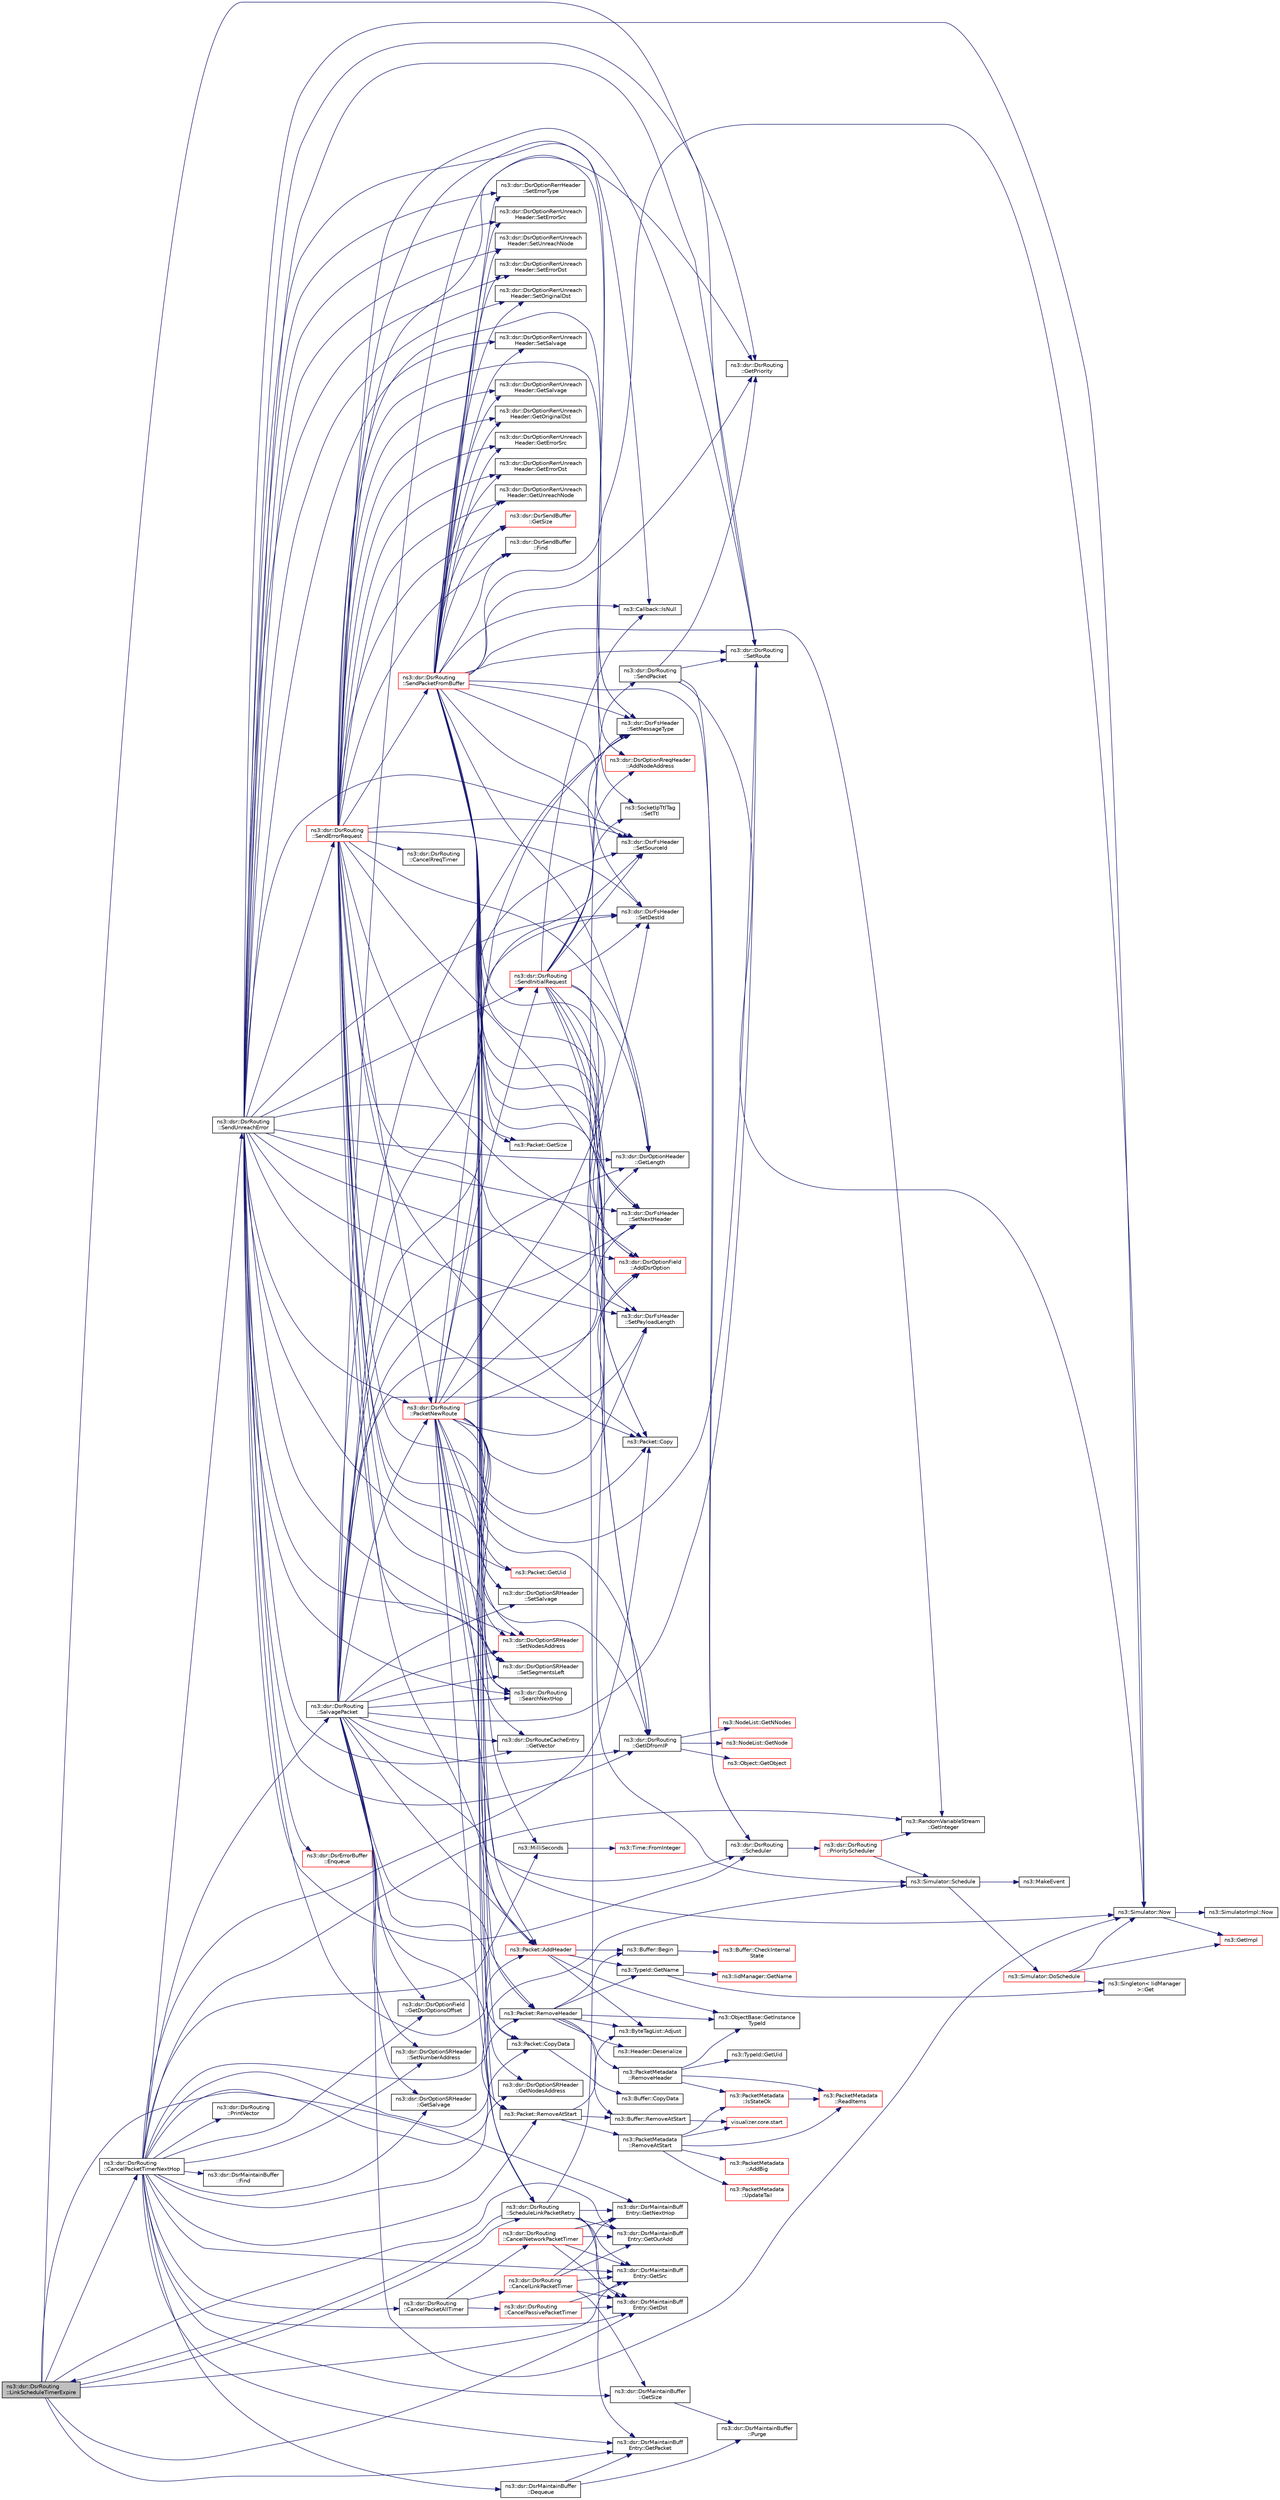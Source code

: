 digraph "ns3::dsr::DsrRouting::LinkScheduleTimerExpire"
{
  edge [fontname="Helvetica",fontsize="10",labelfontname="Helvetica",labelfontsize="10"];
  node [fontname="Helvetica",fontsize="10",shape=record];
  rankdir="LR";
  Node1 [label="ns3::dsr::DsrRouting\l::LinkScheduleTimerExpire",height=0.2,width=0.4,color="black", fillcolor="grey75", style="filled", fontcolor="black"];
  Node1 -> Node2 [color="midnightblue",fontsize="10",style="solid"];
  Node2 [label="ns3::dsr::DsrMaintainBuff\lEntry::GetNextHop",height=0.2,width=0.4,color="black", fillcolor="white", style="filled",URL="$dd/d10/classns3_1_1dsr_1_1DsrMaintainBuffEntry.html#a6a984d4169f808eb39c29468a03a7d62"];
  Node1 -> Node3 [color="midnightblue",fontsize="10",style="solid"];
  Node3 [label="ns3::dsr::DsrMaintainBuff\lEntry::GetPacket",height=0.2,width=0.4,color="black", fillcolor="white", style="filled",URL="$dd/d10/classns3_1_1dsr_1_1DsrMaintainBuffEntry.html#a3e47d107d9907f8bdf287c0d9915e3ba"];
  Node1 -> Node4 [color="midnightblue",fontsize="10",style="solid"];
  Node4 [label="ns3::dsr::DsrRouting\l::SetRoute",height=0.2,width=0.4,color="black", fillcolor="white", style="filled",URL="$df/d32/classns3_1_1dsr_1_1DsrRouting.html#a8a726fb52558a1a8172a5bd5b8cdb072",tooltip="Set the route to use for data packets, used by the option headers when sending data/control packets..."];
  Node1 -> Node5 [color="midnightblue",fontsize="10",style="solid"];
  Node5 [label="ns3::dsr::DsrMaintainBuff\lEntry::GetSrc",height=0.2,width=0.4,color="black", fillcolor="white", style="filled",URL="$dd/d10/classns3_1_1dsr_1_1DsrMaintainBuffEntry.html#a025b861fb199499a6f4dfe0b3197bb87"];
  Node1 -> Node6 [color="midnightblue",fontsize="10",style="solid"];
  Node6 [label="ns3::dsr::DsrMaintainBuff\lEntry::GetDst",height=0.2,width=0.4,color="black", fillcolor="white", style="filled",URL="$dd/d10/classns3_1_1dsr_1_1DsrMaintainBuffEntry.html#ad943ce9ebc5e0154242f81da6196d472"];
  Node1 -> Node7 [color="midnightblue",fontsize="10",style="solid"];
  Node7 [label="ns3::dsr::DsrMaintainBuff\lEntry::GetOurAdd",height=0.2,width=0.4,color="black", fillcolor="white", style="filled",URL="$dd/d10/classns3_1_1dsr_1_1DsrMaintainBuffEntry.html#ac5e99d05ac9b0881ef0470a995f18e8c"];
  Node1 -> Node8 [color="midnightblue",fontsize="10",style="solid"];
  Node8 [label="ns3::dsr::DsrRouting\l::ScheduleLinkPacketRetry",height=0.2,width=0.4,color="black", fillcolor="white", style="filled",URL="$df/d32/classns3_1_1dsr_1_1DsrRouting.html#a947d831bc0964240b1a41b3a09832eff",tooltip="Schedule the packet retransmission based on link-layer acknowledgment. "];
  Node8 -> Node3 [color="midnightblue",fontsize="10",style="solid"];
  Node8 -> Node5 [color="midnightblue",fontsize="10",style="solid"];
  Node8 -> Node2 [color="midnightblue",fontsize="10",style="solid"];
  Node8 -> Node9 [color="midnightblue",fontsize="10",style="solid"];
  Node9 [label="ns3::dsr::DsrRouting\l::SendPacket",height=0.2,width=0.4,color="black", fillcolor="white", style="filled",URL="$df/d32/classns3_1_1dsr_1_1DsrRouting.html#a84a2caf24a41eef8993b64cb22874f95",tooltip="This function is called by when really sending out the packet. "];
  Node9 -> Node4 [color="midnightblue",fontsize="10",style="solid"];
  Node9 -> Node10 [color="midnightblue",fontsize="10",style="solid"];
  Node10 [label="ns3::dsr::DsrRouting\l::GetPriority",height=0.2,width=0.4,color="black", fillcolor="white", style="filled",URL="$df/d32/classns3_1_1dsr_1_1DsrRouting.html#a67d111b0188b6e2210d1b4782820f8e3",tooltip="Set the priority of the packet in network queue. "];
  Node9 -> Node11 [color="midnightblue",fontsize="10",style="solid"];
  Node11 [label="ns3::Simulator::Now",height=0.2,width=0.4,color="black", fillcolor="white", style="filled",URL="$d7/deb/classns3_1_1Simulator.html#ac3178fa975b419f7875e7105be122800"];
  Node11 -> Node12 [color="midnightblue",fontsize="10",style="solid"];
  Node12 [label="ns3::GetImpl",height=0.2,width=0.4,color="red", fillcolor="white", style="filled",URL="$d4/d8b/group__simulator.html#ga42eb4eddad41528d4d99794a3dae3fd0",tooltip="Get the SimulatorImpl singleton. "];
  Node11 -> Node13 [color="midnightblue",fontsize="10",style="solid"];
  Node13 [label="ns3::SimulatorImpl::Now",height=0.2,width=0.4,color="black", fillcolor="white", style="filled",URL="$d2/d19/classns3_1_1SimulatorImpl.html#aa516c50060846adc6fd316e83ef0797c"];
  Node9 -> Node14 [color="midnightblue",fontsize="10",style="solid"];
  Node14 [label="ns3::dsr::DsrRouting\l::Scheduler",height=0.2,width=0.4,color="black", fillcolor="white", style="filled",URL="$df/d32/classns3_1_1dsr_1_1DsrRouting.html#aa518edb174bccce1062304404424c6e0",tooltip="This function is called to schedule sending packets from the network queue. "];
  Node14 -> Node15 [color="midnightblue",fontsize="10",style="solid"];
  Node15 [label="ns3::dsr::DsrRouting\l::PriorityScheduler",height=0.2,width=0.4,color="red", fillcolor="white", style="filled",URL="$df/d32/classns3_1_1dsr_1_1DsrRouting.html#aefc4dde8bd52b5b631a7ebf1d5924210",tooltip="This function is called to schedule sending packets from the network queue by priority. "];
  Node15 -> Node16 [color="midnightblue",fontsize="10",style="solid"];
  Node16 [label="ns3::Simulator::Schedule",height=0.2,width=0.4,color="black", fillcolor="white", style="filled",URL="$d7/deb/classns3_1_1Simulator.html#a671882c894a08af4a5e91181bf1eec13"];
  Node16 -> Node17 [color="midnightblue",fontsize="10",style="solid"];
  Node17 [label="ns3::Simulator::DoSchedule",height=0.2,width=0.4,color="red", fillcolor="white", style="filled",URL="$d7/deb/classns3_1_1Simulator.html#a47af23973938819bdc89cb2807e09ed5"];
  Node17 -> Node18 [color="midnightblue",fontsize="10",style="solid"];
  Node18 [label="ns3::Singleton\< IidManager\l \>::Get",height=0.2,width=0.4,color="black", fillcolor="white", style="filled",URL="$d8/d77/classns3_1_1Singleton.html#a80a2cd3c25a27ea72add7a9f7a141ffa"];
  Node17 -> Node11 [color="midnightblue",fontsize="10",style="solid"];
  Node17 -> Node12 [color="midnightblue",fontsize="10",style="solid"];
  Node16 -> Node19 [color="midnightblue",fontsize="10",style="solid"];
  Node19 [label="ns3::MakeEvent",height=0.2,width=0.4,color="black", fillcolor="white", style="filled",URL="$d0/dac/group__makeeventfnptr.html#ga289a28a2497c18a9bd299e5e2014094b"];
  Node15 -> Node20 [color="midnightblue",fontsize="10",style="solid"];
  Node20 [label="ns3::RandomVariableStream\l::GetInteger",height=0.2,width=0.4,color="black", fillcolor="white", style="filled",URL="$dc/daa/classns3_1_1RandomVariableStream.html#a66cd94e6305ce7f000f1a9ff0fcb9aef",tooltip="Get the next random value as an integer drawn from the distribution. "];
  Node8 -> Node6 [color="midnightblue",fontsize="10",style="solid"];
  Node8 -> Node7 [color="midnightblue",fontsize="10",style="solid"];
  Node8 -> Node1 [color="midnightblue",fontsize="10",style="solid"];
  Node1 -> Node21 [color="midnightblue",fontsize="10",style="solid"];
  Node21 [label="ns3::dsr::DsrRouting\l::CancelPacketTimerNextHop",height=0.2,width=0.4,color="black", fillcolor="white", style="filled",URL="$df/d32/classns3_1_1dsr_1_1DsrRouting.html#a215e6fcab10ee0d744a657f0af2695c6",tooltip="Cancel the packet retransmission timer for a all maintenance entries with nextHop address..."];
  Node21 -> Node22 [color="midnightblue",fontsize="10",style="solid"];
  Node22 [label="ns3::dsr::DsrMaintainBuffer\l::Dequeue",height=0.2,width=0.4,color="black", fillcolor="white", style="filled",URL="$d2/d89/classns3_1_1dsr_1_1DsrMaintainBuffer.html#a0539c5c6c2b05e10f52372f5fdb93c06",tooltip="Return first found (the earliest) entry for given destination. "];
  Node22 -> Node23 [color="midnightblue",fontsize="10",style="solid"];
  Node23 [label="ns3::dsr::DsrMaintainBuffer\l::Purge",height=0.2,width=0.4,color="black", fillcolor="white", style="filled",URL="$d2/d89/classns3_1_1dsr_1_1DsrMaintainBuffer.html#af12ee29b56abcaac29b60c0a544494b9",tooltip="Remove all expired entries. "];
  Node22 -> Node3 [color="midnightblue",fontsize="10",style="solid"];
  Node21 -> Node5 [color="midnightblue",fontsize="10",style="solid"];
  Node21 -> Node6 [color="midnightblue",fontsize="10",style="solid"];
  Node21 -> Node3 [color="midnightblue",fontsize="10",style="solid"];
  Node21 -> Node24 [color="midnightblue",fontsize="10",style="solid"];
  Node24 [label="ns3::Packet::Copy",height=0.2,width=0.4,color="black", fillcolor="white", style="filled",URL="$dd/d7a/classns3_1_1Packet.html#a5d5c70802a5f77fc5f0001e0cfc1898b",tooltip="performs a COW copy of the packet. "];
  Node21 -> Node25 [color="midnightblue",fontsize="10",style="solid"];
  Node25 [label="ns3::Packet::RemoveHeader",height=0.2,width=0.4,color="black", fillcolor="white", style="filled",URL="$dd/d7a/classns3_1_1Packet.html#a0961eccf975d75f902d40956c93ba63e",tooltip="Deserialize and remove the header from the internal buffer. "];
  Node25 -> Node26 [color="midnightblue",fontsize="10",style="solid"];
  Node26 [label="ns3::Header::Deserialize",height=0.2,width=0.4,color="black", fillcolor="white", style="filled",URL="$d6/dae/classns3_1_1Header.html#a78be9400bb66b2a8543606f395ef5396"];
  Node25 -> Node27 [color="midnightblue",fontsize="10",style="solid"];
  Node27 [label="ns3::Buffer::Begin",height=0.2,width=0.4,color="black", fillcolor="white", style="filled",URL="$da/d85/classns3_1_1Buffer.html#a893d4bf50df13e730b6cd0fda91b967f"];
  Node27 -> Node28 [color="midnightblue",fontsize="10",style="solid"];
  Node28 [label="ns3::Buffer::CheckInternal\lState",height=0.2,width=0.4,color="red", fillcolor="white", style="filled",URL="$da/d85/classns3_1_1Buffer.html#a6202ce7f1ecc1fc7a14cc13017375d14",tooltip="Checks the internal buffer structures consistency. "];
  Node25 -> Node29 [color="midnightblue",fontsize="10",style="solid"];
  Node29 [label="ns3::ObjectBase::GetInstance\lTypeId",height=0.2,width=0.4,color="black", fillcolor="white", style="filled",URL="$d2/dac/classns3_1_1ObjectBase.html#abe5b43a6f5b99a92a4c3122db31f06fb"];
  Node25 -> Node30 [color="midnightblue",fontsize="10",style="solid"];
  Node30 [label="ns3::TypeId::GetName",height=0.2,width=0.4,color="black", fillcolor="white", style="filled",URL="$d6/d11/classns3_1_1TypeId.html#aa3c41c79ae428b3cb396a9c6bb3ef314"];
  Node30 -> Node18 [color="midnightblue",fontsize="10",style="solid"];
  Node30 -> Node31 [color="midnightblue",fontsize="10",style="solid"];
  Node31 [label="ns3::IidManager::GetName",height=0.2,width=0.4,color="red", fillcolor="white", style="filled",URL="$d4/d1c/classns3_1_1IidManager.html#a5d68d0f0f44594dcdec239dbdb5bf53c"];
  Node25 -> Node32 [color="midnightblue",fontsize="10",style="solid"];
  Node32 [label="ns3::Buffer::RemoveAtStart",height=0.2,width=0.4,color="black", fillcolor="white", style="filled",URL="$da/d85/classns3_1_1Buffer.html#adeecbb3e8f518aec6fee0437578ade4b"];
  Node32 -> Node33 [color="midnightblue",fontsize="10",style="solid"];
  Node33 [label="visualizer.core.start",height=0.2,width=0.4,color="red", fillcolor="white", style="filled",URL="$df/d6c/namespacevisualizer_1_1core.html#a2a35e5d8a34af358b508dac8635754e0"];
  Node25 -> Node34 [color="midnightblue",fontsize="10",style="solid"];
  Node34 [label="ns3::ByteTagList::Adjust",height=0.2,width=0.4,color="black", fillcolor="white", style="filled",URL="$dd/d64/classns3_1_1ByteTagList.html#a1fec06d7e6daaf8039cf2a148e4090f2"];
  Node25 -> Node35 [color="midnightblue",fontsize="10",style="solid"];
  Node35 [label="ns3::PacketMetadata\l::RemoveHeader",height=0.2,width=0.4,color="black", fillcolor="white", style="filled",URL="$d1/db1/classns3_1_1PacketMetadata.html#afa8a589ec783d4998516d7f39f21242d",tooltip="Remove an header. "];
  Node35 -> Node29 [color="midnightblue",fontsize="10",style="solid"];
  Node35 -> Node36 [color="midnightblue",fontsize="10",style="solid"];
  Node36 [label="ns3::TypeId::GetUid",height=0.2,width=0.4,color="black", fillcolor="white", style="filled",URL="$d6/d11/classns3_1_1TypeId.html#acd3e41de6340d06299f4fd63e2ed8da0"];
  Node35 -> Node37 [color="midnightblue",fontsize="10",style="solid"];
  Node37 [label="ns3::PacketMetadata\l::IsStateOk",height=0.2,width=0.4,color="red", fillcolor="white", style="filled",URL="$d1/db1/classns3_1_1PacketMetadata.html#a208d3163e28704438cdd4d30318e489c",tooltip="Check if the metadata state is ok. "];
  Node37 -> Node38 [color="midnightblue",fontsize="10",style="solid"];
  Node38 [label="ns3::PacketMetadata\l::ReadItems",height=0.2,width=0.4,color="red", fillcolor="white", style="filled",URL="$d1/db1/classns3_1_1PacketMetadata.html#a3719ad2c32313a9a1c74462322e8b517",tooltip="Read items. "];
  Node35 -> Node38 [color="midnightblue",fontsize="10",style="solid"];
  Node21 -> Node39 [color="midnightblue",fontsize="10",style="solid"];
  Node39 [label="ns3::dsr::DsrOptionField\l::GetDsrOptionsOffset",height=0.2,width=0.4,color="black", fillcolor="white", style="filled",URL="$d7/d28/classns3_1_1dsr_1_1DsrOptionField.html#a38af1f50ae6f4e7a4a4cf6afd99c5a74",tooltip="Get the offset where the options begin, measured from the start of the extension header. "];
  Node21 -> Node40 [color="midnightblue",fontsize="10",style="solid"];
  Node40 [label="ns3::Packet::RemoveAtStart",height=0.2,width=0.4,color="black", fillcolor="white", style="filled",URL="$dd/d7a/classns3_1_1Packet.html#a78aa207e7921dd2f9f7e0d0b7a1c730a",tooltip="Remove size bytes from the start of the current packet. "];
  Node40 -> Node32 [color="midnightblue",fontsize="10",style="solid"];
  Node40 -> Node34 [color="midnightblue",fontsize="10",style="solid"];
  Node40 -> Node41 [color="midnightblue",fontsize="10",style="solid"];
  Node41 [label="ns3::PacketMetadata\l::RemoveAtStart",height=0.2,width=0.4,color="black", fillcolor="white", style="filled",URL="$d1/db1/classns3_1_1PacketMetadata.html#a9a0300e7ae709f269d59b6733e590d56",tooltip="Remove a chunk of metadata at the metadata start. "];
  Node41 -> Node37 [color="midnightblue",fontsize="10",style="solid"];
  Node41 -> Node33 [color="midnightblue",fontsize="10",style="solid"];
  Node41 -> Node38 [color="midnightblue",fontsize="10",style="solid"];
  Node41 -> Node42 [color="midnightblue",fontsize="10",style="solid"];
  Node42 [label="ns3::PacketMetadata\l::AddBig",height=0.2,width=0.4,color="red", fillcolor="white", style="filled",URL="$d1/db1/classns3_1_1PacketMetadata.html#ae89a0bf5e3dcd624bd37bc8ca67544da",tooltip="Add a \"Big\" Item (a SmallItem plus an ExtraItem) "];
  Node41 -> Node43 [color="midnightblue",fontsize="10",style="solid"];
  Node43 [label="ns3::PacketMetadata\l::UpdateTail",height=0.2,width=0.4,color="red", fillcolor="white", style="filled",URL="$d1/db1/classns3_1_1PacketMetadata.html#ad975bb9c1c0a6875ccc2309f071c5b55",tooltip="Update the tail. "];
  Node21 -> Node44 [color="midnightblue",fontsize="10",style="solid"];
  Node44 [label="ns3::Packet::CopyData",height=0.2,width=0.4,color="black", fillcolor="white", style="filled",URL="$dd/d7a/classns3_1_1Packet.html#a5a6d304b9e0d90733919ffe224b98f0d",tooltip="Copy the packet contents to a byte buffer. "];
  Node44 -> Node45 [color="midnightblue",fontsize="10",style="solid"];
  Node45 [label="ns3::Buffer::CopyData",height=0.2,width=0.4,color="black", fillcolor="white", style="filled",URL="$da/d85/classns3_1_1Buffer.html#aec4a3fd349f94e449b4b2d14dd964a4c"];
  Node21 -> Node46 [color="midnightblue",fontsize="10",style="solid"];
  Node46 [label="ns3::dsr::DsrOptionSRHeader\l::SetNumberAddress",height=0.2,width=0.4,color="black", fillcolor="white", style="filled",URL="$dc/d0a/classns3_1_1dsr_1_1DsrOptionSRHeader.html#a611f37babb433a5c82b393089e23be51",tooltip="Set the number of ipv4 address. "];
  Node21 -> Node47 [color="midnightblue",fontsize="10",style="solid"];
  Node47 [label="ns3::dsr::DsrOptionSRHeader\l::GetNodesAddress",height=0.2,width=0.4,color="black", fillcolor="white", style="filled",URL="$dc/d0a/classns3_1_1dsr_1_1DsrOptionSRHeader.html#a4b354aa443936dc063b4756ed323af33",tooltip="Get the vector of ipv4 address. "];
  Node21 -> Node48 [color="midnightblue",fontsize="10",style="solid"];
  Node48 [label="ns3::dsr::DsrOptionSRHeader\l::GetSalvage",height=0.2,width=0.4,color="black", fillcolor="white", style="filled",URL="$dc/d0a/classns3_1_1dsr_1_1DsrOptionSRHeader.html#a4d0ddd2d9930343280e1244e76a40935"];
  Node21 -> Node49 [color="midnightblue",fontsize="10",style="solid"];
  Node49 [label="ns3::dsr::DsrRouting\l::PrintVector",height=0.2,width=0.4,color="black", fillcolor="white", style="filled",URL="$df/d32/classns3_1_1dsr_1_1DsrRouting.html#a21eda9cea85649375aed0a4b5f0c4c10",tooltip="Print the route vector. "];
  Node21 -> Node50 [color="midnightblue",fontsize="10",style="solid"];
  Node50 [label="ns3::dsr::DsrRouting\l::SendUnreachError",height=0.2,width=0.4,color="black", fillcolor="white", style="filled",URL="$df/d32/classns3_1_1dsr_1_1DsrRouting.html#ace5dd08bac91fa199ddfac7e81125a62",tooltip="This function is responsible for sending error packets in case of break link to next hop..."];
  Node50 -> Node51 [color="midnightblue",fontsize="10",style="solid"];
  Node51 [label="ns3::dsr::DsrFsHeader\l::SetNextHeader",height=0.2,width=0.4,color="black", fillcolor="white", style="filled",URL="$dc/dc2/classns3_1_1dsr_1_1DsrFsHeader.html#a31fa870af83764f8de3e37b739e0df39",tooltip="Set the \"Next header\" field. "];
  Node50 -> Node52 [color="midnightblue",fontsize="10",style="solid"];
  Node52 [label="ns3::dsr::DsrFsHeader\l::SetMessageType",height=0.2,width=0.4,color="black", fillcolor="white", style="filled",URL="$dc/dc2/classns3_1_1dsr_1_1DsrFsHeader.html#ab53490ba4b796d8bc64e2387cb614808"];
  Node50 -> Node53 [color="midnightblue",fontsize="10",style="solid"];
  Node53 [label="ns3::dsr::DsrFsHeader\l::SetSourceId",height=0.2,width=0.4,color="black", fillcolor="white", style="filled",URL="$dc/dc2/classns3_1_1dsr_1_1DsrFsHeader.html#a23f04e783e7f9e900bf17f173d96f4ee"];
  Node50 -> Node54 [color="midnightblue",fontsize="10",style="solid"];
  Node54 [label="ns3::dsr::DsrRouting\l::GetIDfromIP",height=0.2,width=0.4,color="black", fillcolor="white", style="filled",URL="$df/d32/classns3_1_1dsr_1_1DsrRouting.html#a4593e50d5f36e9b9b013fe0422067c44",tooltip="Get the node id from ip address. "];
  Node54 -> Node55 [color="midnightblue",fontsize="10",style="solid"];
  Node55 [label="ns3::NodeList::GetNNodes",height=0.2,width=0.4,color="red", fillcolor="white", style="filled",URL="$d0/dd8/classns3_1_1NodeList.html#a1d110b1670005895dd5812baab13682a"];
  Node54 -> Node56 [color="midnightblue",fontsize="10",style="solid"];
  Node56 [label="ns3::NodeList::GetNode",height=0.2,width=0.4,color="red", fillcolor="white", style="filled",URL="$d0/dd8/classns3_1_1NodeList.html#a80ac09977d48d29db5c704ac8483cf6c"];
  Node54 -> Node57 [color="midnightblue",fontsize="10",style="solid"];
  Node57 [label="ns3::Object::GetObject",height=0.2,width=0.4,color="red", fillcolor="white", style="filled",URL="$d9/d77/classns3_1_1Object.html#a13e18c00017096c8381eb651d5bd0783"];
  Node50 -> Node58 [color="midnightblue",fontsize="10",style="solid"];
  Node58 [label="ns3::dsr::DsrFsHeader\l::SetDestId",height=0.2,width=0.4,color="black", fillcolor="white", style="filled",URL="$dc/dc2/classns3_1_1dsr_1_1DsrFsHeader.html#a366ce2a526714d7d5c1b030c93cfce2b"];
  Node50 -> Node59 [color="midnightblue",fontsize="10",style="solid"];
  Node59 [label="ns3::dsr::DsrOptionRerrHeader\l::SetErrorType",height=0.2,width=0.4,color="black", fillcolor="white", style="filled",URL="$d6/d26/classns3_1_1dsr_1_1DsrOptionRerrHeader.html#a276e77bd18c2df8bee92759f6d789701",tooltip="Set the route error type. "];
  Node50 -> Node60 [color="midnightblue",fontsize="10",style="solid"];
  Node60 [label="ns3::dsr::DsrOptionRerrUnreach\lHeader::SetErrorSrc",height=0.2,width=0.4,color="black", fillcolor="white", style="filled",URL="$d0/d90/classns3_1_1dsr_1_1DsrOptionRerrUnreachHeader.html#a0d7151da0f101bea94a9c352a7b7174a",tooltip="Set the route error source address. "];
  Node50 -> Node61 [color="midnightblue",fontsize="10",style="solid"];
  Node61 [label="ns3::dsr::DsrOptionRerrUnreach\lHeader::SetUnreachNode",height=0.2,width=0.4,color="black", fillcolor="white", style="filled",URL="$d0/d90/classns3_1_1dsr_1_1DsrOptionRerrUnreachHeader.html#a6cf82ac792fab829e8a04fb87ec339d4",tooltip="Set the unreachable node ip address. "];
  Node50 -> Node62 [color="midnightblue",fontsize="10",style="solid"];
  Node62 [label="ns3::dsr::DsrOptionRerrUnreach\lHeader::SetErrorDst",height=0.2,width=0.4,color="black", fillcolor="white", style="filled",URL="$d0/d90/classns3_1_1dsr_1_1DsrOptionRerrUnreachHeader.html#a6d4c996ae8b40494c715ff64261aa317",tooltip="Set the error destination ip address. "];
  Node50 -> Node63 [color="midnightblue",fontsize="10",style="solid"];
  Node63 [label="ns3::dsr::DsrOptionRerrUnreach\lHeader::SetOriginalDst",height=0.2,width=0.4,color="black", fillcolor="white", style="filled",URL="$d0/d90/classns3_1_1dsr_1_1DsrOptionRerrUnreachHeader.html#a09fa3ef4d6f4d7b9cf4226e3cad034ca",tooltip="Set the unreachable node ip address. "];
  Node50 -> Node64 [color="midnightblue",fontsize="10",style="solid"];
  Node64 [label="ns3::dsr::DsrOptionRerrUnreach\lHeader::SetSalvage",height=0.2,width=0.4,color="black", fillcolor="white", style="filled",URL="$d0/d90/classns3_1_1dsr_1_1DsrOptionRerrUnreachHeader.html#aa7dd64d6de9c3c474813cbe484e9d773",tooltip="Set the salvage value of the packet. "];
  Node50 -> Node65 [color="midnightblue",fontsize="10",style="solid"];
  Node65 [label="ns3::dsr::DsrOptionHeader\l::GetLength",height=0.2,width=0.4,color="black", fillcolor="white", style="filled",URL="$da/d3b/classns3_1_1dsr_1_1DsrOptionHeader.html#a0db5f2db2771d63e9579de6824a1cd5c",tooltip="Get the option length. "];
  Node50 -> Node66 [color="midnightblue",fontsize="10",style="solid"];
  Node66 [label="ns3::dsr::DsrRouting\l::SendErrorRequest",height=0.2,width=0.4,color="red", fillcolor="white", style="filled",URL="$df/d32/classns3_1_1dsr_1_1DsrRouting.html#ae2100978eb9447540ceceeda17e95cea",tooltip="Send the error request packet. "];
  Node66 -> Node67 [color="midnightblue",fontsize="10",style="solid"];
  Node67 [label="ns3::Callback::IsNull",height=0.2,width=0.4,color="black", fillcolor="white", style="filled",URL="$d1/d48/classns3_1_1Callback.html#aa8e27826badbf37f84763f36f70d9b54"];
  Node66 -> Node68 [color="midnightblue",fontsize="10",style="solid"];
  Node68 [label="ns3::dsr::DsrOptionRerrUnreach\lHeader::GetSalvage",height=0.2,width=0.4,color="black", fillcolor="white", style="filled",URL="$d0/d90/classns3_1_1dsr_1_1DsrOptionRerrUnreachHeader.html#accb89e9b2908de0a0fcd4db3a0ec2246",tooltip="Get the salvage value of the packet. "];
  Node66 -> Node69 [color="midnightblue",fontsize="10",style="solid"];
  Node69 [label="ns3::dsr::DsrOptionRerrUnreach\lHeader::GetOriginalDst",height=0.2,width=0.4,color="black", fillcolor="white", style="filled",URL="$d0/d90/classns3_1_1dsr_1_1DsrOptionRerrUnreachHeader.html#a61c084aa3fcd3cfef8f2637e60f8c1b2",tooltip="Get the unreachable node ip address. "];
  Node66 -> Node70 [color="midnightblue",fontsize="10",style="solid"];
  Node70 [label="ns3::dsr::DsrOptionRerrUnreach\lHeader::GetErrorSrc",height=0.2,width=0.4,color="black", fillcolor="white", style="filled",URL="$d0/d90/classns3_1_1dsr_1_1DsrOptionRerrUnreachHeader.html#af20fee94c77b871730fae3e29b4a0f4a",tooltip="Get the route error source address. "];
  Node66 -> Node71 [color="midnightblue",fontsize="10",style="solid"];
  Node71 [label="ns3::dsr::DsrOptionRerrUnreach\lHeader::GetErrorDst",height=0.2,width=0.4,color="black", fillcolor="white", style="filled",URL="$d0/d90/classns3_1_1dsr_1_1DsrOptionRerrUnreachHeader.html#ad52af57129fd6d28969a2a1f256b5cd5",tooltip="Get the error destination ip address. "];
  Node66 -> Node72 [color="midnightblue",fontsize="10",style="solid"];
  Node72 [label="ns3::dsr::DsrOptionRerrUnreach\lHeader::GetUnreachNode",height=0.2,width=0.4,color="black", fillcolor="white", style="filled",URL="$d0/d90/classns3_1_1dsr_1_1DsrOptionRerrUnreachHeader.html#a25398f4ae81b699369559c861404e0b9",tooltip="Get the unreachable node ip address. "];
  Node66 -> Node73 [color="midnightblue",fontsize="10",style="solid"];
  Node73 [label="ns3::dsr::DsrOptionSRHeader\l::SetNodesAddress",height=0.2,width=0.4,color="red", fillcolor="white", style="filled",URL="$dc/d0a/classns3_1_1dsr_1_1DsrOptionSRHeader.html#aede4f60ddf515ed837f9c0d64cf8dadd",tooltip="Set the vector of ipv4 address. "];
  Node66 -> Node74 [color="midnightblue",fontsize="10",style="solid"];
  Node74 [label="ns3::dsr::DsrOptionSRHeader\l::SetSegmentsLeft",height=0.2,width=0.4,color="black", fillcolor="white", style="filled",URL="$dc/d0a/classns3_1_1dsr_1_1DsrOptionSRHeader.html#ab4f451b0b38ab65c84c18d0c3cbb5fd9"];
  Node66 -> Node75 [color="midnightblue",fontsize="10",style="solid"];
  Node75 [label="ns3::dsr::DsrOptionSRHeader\l::SetSalvage",height=0.2,width=0.4,color="black", fillcolor="white", style="filled",URL="$dc/d0a/classns3_1_1dsr_1_1DsrOptionSRHeader.html#a70a69c4774bf6dc7d5e840a2e5e67b71"];
  Node66 -> Node76 [color="midnightblue",fontsize="10",style="solid"];
  Node76 [label="ns3::dsr::DsrRouting\l::SearchNextHop",height=0.2,width=0.4,color="black", fillcolor="white", style="filled",URL="$df/d32/classns3_1_1dsr_1_1DsrRouting.html#aa1b16658c14499af76ca7dd69c034f22",tooltip="Get the next hop of the route. "];
  Node66 -> Node77 [color="midnightblue",fontsize="10",style="solid"];
  Node77 [label="ns3::dsr::DsrRouting\l::PacketNewRoute",height=0.2,width=0.4,color="red", fillcolor="white", style="filled",URL="$df/d32/classns3_1_1dsr_1_1DsrRouting.html#ae70ab39db551d1d81afc081196f78017",tooltip="When route vector corrupted, originate a new packet, normally not happening. "];
  Node77 -> Node11 [color="midnightblue",fontsize="10",style="solid"];
  Node77 -> Node24 [color="midnightblue",fontsize="10",style="solid"];
  Node77 -> Node78 [color="midnightblue",fontsize="10",style="solid"];
  Node78 [label="ns3::Packet::GetUid",height=0.2,width=0.4,color="red", fillcolor="white", style="filled",URL="$dd/d7a/classns3_1_1Packet.html#a1f212c825b50e54d94f5b9ae99592e6a",tooltip="Returns the packet&#39;s Uid. "];
  Node77 -> Node79 [color="midnightblue",fontsize="10",style="solid"];
  Node79 [label="ns3::dsr::DsrRouting\l::SendInitialRequest",height=0.2,width=0.4,color="red", fillcolor="white", style="filled",URL="$df/d32/classns3_1_1dsr_1_1DsrRouting.html#a74777d1806e768fccc1c2fe169b42c98",tooltip="Broadcast the route request packet in subnet. "];
  Node79 -> Node67 [color="midnightblue",fontsize="10",style="solid"];
  Node79 -> Node51 [color="midnightblue",fontsize="10",style="solid"];
  Node79 -> Node52 [color="midnightblue",fontsize="10",style="solid"];
  Node79 -> Node53 [color="midnightblue",fontsize="10",style="solid"];
  Node79 -> Node54 [color="midnightblue",fontsize="10",style="solid"];
  Node79 -> Node58 [color="midnightblue",fontsize="10",style="solid"];
  Node79 -> Node80 [color="midnightblue",fontsize="10",style="solid"];
  Node80 [label="ns3::dsr::DsrOptionRreqHeader\l::AddNodeAddress",height=0.2,width=0.4,color="red", fillcolor="white", style="filled",URL="$d9/d21/classns3_1_1dsr_1_1DsrOptionRreqHeader.html#ae129d6d2ffc45297396b07b50fcd36e5",tooltip="Add one node address. "];
  Node79 -> Node81 [color="midnightblue",fontsize="10",style="solid"];
  Node81 [label="ns3::dsr::DsrOptionField\l::AddDsrOption",height=0.2,width=0.4,color="red", fillcolor="white", style="filled",URL="$d7/d28/classns3_1_1dsr_1_1DsrOptionField.html#acd03d07018e22f5e2b23975fae84fb3c",tooltip="Serialize the option, prepending pad1 or padn option as necessary. "];
  Node79 -> Node65 [color="midnightblue",fontsize="10",style="solid"];
  Node79 -> Node82 [color="midnightblue",fontsize="10",style="solid"];
  Node82 [label="ns3::dsr::DsrFsHeader\l::SetPayloadLength",height=0.2,width=0.4,color="black", fillcolor="white", style="filled",URL="$dc/dc2/classns3_1_1dsr_1_1DsrFsHeader.html#ad5d554d06faf5eb5b98d30a5eee9c87e"];
  Node79 -> Node83 [color="midnightblue",fontsize="10",style="solid"];
  Node83 [label="ns3::SocketIpTtlTag\l::SetTtl",height=0.2,width=0.4,color="black", fillcolor="white", style="filled",URL="$df/db8/classns3_1_1SocketIpTtlTag.html#a48f236b4dde3533b9ab16372cf6c5237",tooltip="Set the tag&#39;s TTL. "];
  Node79 -> Node24 [color="midnightblue",fontsize="10",style="solid"];
  Node77 -> Node51 [color="midnightblue",fontsize="10",style="solid"];
  Node77 -> Node52 [color="midnightblue",fontsize="10",style="solid"];
  Node77 -> Node53 [color="midnightblue",fontsize="10",style="solid"];
  Node77 -> Node54 [color="midnightblue",fontsize="10",style="solid"];
  Node77 -> Node58 [color="midnightblue",fontsize="10",style="solid"];
  Node77 -> Node84 [color="midnightblue",fontsize="10",style="solid"];
  Node84 [label="ns3::dsr::DsrRouteCacheEntry\l::GetVector",height=0.2,width=0.4,color="black", fillcolor="white", style="filled",URL="$d3/d34/classns3_1_1dsr_1_1DsrRouteCacheEntry.html#ae4da0e5291ffddc5ea66df0a8085bb6c"];
  Node77 -> Node76 [color="midnightblue",fontsize="10",style="solid"];
  Node77 -> Node73 [color="midnightblue",fontsize="10",style="solid"];
  Node77 -> Node74 [color="midnightblue",fontsize="10",style="solid"];
  Node77 -> Node75 [color="midnightblue",fontsize="10",style="solid"];
  Node77 -> Node65 [color="midnightblue",fontsize="10",style="solid"];
  Node77 -> Node82 [color="midnightblue",fontsize="10",style="solid"];
  Node77 -> Node81 [color="midnightblue",fontsize="10",style="solid"];
  Node77 -> Node85 [color="midnightblue",fontsize="10",style="solid"];
  Node85 [label="ns3::Packet::AddHeader",height=0.2,width=0.4,color="red", fillcolor="white", style="filled",URL="$dd/d7a/classns3_1_1Packet.html#a465108c595a0bc592095cbcab1832ed8",tooltip="Add header to this packet. "];
  Node85 -> Node29 [color="midnightblue",fontsize="10",style="solid"];
  Node85 -> Node30 [color="midnightblue",fontsize="10",style="solid"];
  Node85 -> Node34 [color="midnightblue",fontsize="10",style="solid"];
  Node85 -> Node27 [color="midnightblue",fontsize="10",style="solid"];
  Node77 -> Node4 [color="midnightblue",fontsize="10",style="solid"];
  Node77 -> Node8 [color="midnightblue",fontsize="10",style="solid"];
  Node66 -> Node4 [color="midnightblue",fontsize="10",style="solid"];
  Node66 -> Node86 [color="midnightblue",fontsize="10",style="solid"];
  Node86 [label="ns3::dsr::DsrRouting\l::CancelRreqTimer",height=0.2,width=0.4,color="black", fillcolor="white", style="filled",URL="$df/d32/classns3_1_1dsr_1_1DsrRouting.html#ad489fa602b093c8336cf4143ed60e429",tooltip="Cancel the route request timer. "];
  Node66 -> Node87 [color="midnightblue",fontsize="10",style="solid"];
  Node87 [label="ns3::dsr::DsrSendBuffer\l::GetSize",height=0.2,width=0.4,color="red", fillcolor="white", style="filled",URL="$da/d14/classns3_1_1dsr_1_1DsrSendBuffer.html#a0ecf75786eef7193fa5a5d84b2b7a1f0"];
  Node66 -> Node88 [color="midnightblue",fontsize="10",style="solid"];
  Node88 [label="ns3::dsr::DsrSendBuffer\l::Find",height=0.2,width=0.4,color="black", fillcolor="white", style="filled",URL="$da/d14/classns3_1_1dsr_1_1DsrSendBuffer.html#acf27d9e92a1d1960b9094c4108724a53"];
  Node66 -> Node89 [color="midnightblue",fontsize="10",style="solid"];
  Node89 [label="ns3::dsr::DsrRouting\l::SendPacketFromBuffer",height=0.2,width=0.4,color="red", fillcolor="white", style="filled",URL="$df/d32/classns3_1_1dsr_1_1DsrRouting.html#a1a862a16f3a5527f9425763864ac3e80",tooltip="This function is responsible for sending out data packets when have route, if no route found..."];
  Node89 -> Node67 [color="midnightblue",fontsize="10",style="solid"];
  Node89 -> Node47 [color="midnightblue",fontsize="10",style="solid"];
  Node89 -> Node88 [color="midnightblue",fontsize="10",style="solid"];
  Node89 -> Node24 [color="midnightblue",fontsize="10",style="solid"];
  Node89 -> Node51 [color="midnightblue",fontsize="10",style="solid"];
  Node89 -> Node52 [color="midnightblue",fontsize="10",style="solid"];
  Node89 -> Node53 [color="midnightblue",fontsize="10",style="solid"];
  Node89 -> Node54 [color="midnightblue",fontsize="10",style="solid"];
  Node89 -> Node58 [color="midnightblue",fontsize="10",style="solid"];
  Node89 -> Node65 [color="midnightblue",fontsize="10",style="solid"];
  Node89 -> Node82 [color="midnightblue",fontsize="10",style="solid"];
  Node89 -> Node81 [color="midnightblue",fontsize="10",style="solid"];
  Node89 -> Node85 [color="midnightblue",fontsize="10",style="solid"];
  Node89 -> Node8 [color="midnightblue",fontsize="10",style="solid"];
  Node89 -> Node87 [color="midnightblue",fontsize="10",style="solid"];
  Node89 -> Node16 [color="midnightblue",fontsize="10",style="solid"];
  Node89 -> Node90 [color="midnightblue",fontsize="10",style="solid"];
  Node90 [label="ns3::MilliSeconds",height=0.2,width=0.4,color="black", fillcolor="white", style="filled",URL="$d1/dec/group__timecivil.html#gaf26127cf4571146b83a92ee18679c7a9"];
  Node90 -> Node91 [color="midnightblue",fontsize="10",style="solid"];
  Node91 [label="ns3::Time::FromInteger",height=0.2,width=0.4,color="red", fillcolor="white", style="filled",URL="$dc/d04/classns3_1_1Time.html#a3e742c67b2764e75ff95f9b754d43fe9"];
  Node89 -> Node20 [color="midnightblue",fontsize="10",style="solid"];
  Node89 -> Node92 [color="midnightblue",fontsize="10",style="solid"];
  Node92 [label="ns3::Packet::GetSize",height=0.2,width=0.4,color="black", fillcolor="white", style="filled",URL="$dd/d7a/classns3_1_1Packet.html#a462855c9929954d4301a4edfe55f4f1c",tooltip="Returns the the size in bytes of the packet (including the zero-filled initial payload). "];
  Node89 -> Node25 [color="midnightblue",fontsize="10",style="solid"];
  Node89 -> Node40 [color="midnightblue",fontsize="10",style="solid"];
  Node89 -> Node44 [color="midnightblue",fontsize="10",style="solid"];
  Node89 -> Node59 [color="midnightblue",fontsize="10",style="solid"];
  Node89 -> Node60 [color="midnightblue",fontsize="10",style="solid"];
  Node89 -> Node70 [color="midnightblue",fontsize="10",style="solid"];
  Node89 -> Node61 [color="midnightblue",fontsize="10",style="solid"];
  Node89 -> Node72 [color="midnightblue",fontsize="10",style="solid"];
  Node89 -> Node62 [color="midnightblue",fontsize="10",style="solid"];
  Node89 -> Node71 [color="midnightblue",fontsize="10",style="solid"];
  Node89 -> Node63 [color="midnightblue",fontsize="10",style="solid"];
  Node89 -> Node69 [color="midnightblue",fontsize="10",style="solid"];
  Node89 -> Node64 [color="midnightblue",fontsize="10",style="solid"];
  Node89 -> Node68 [color="midnightblue",fontsize="10",style="solid"];
  Node89 -> Node4 [color="midnightblue",fontsize="10",style="solid"];
  Node89 -> Node10 [color="midnightblue",fontsize="10",style="solid"];
  Node89 -> Node11 [color="midnightblue",fontsize="10",style="solid"];
  Node89 -> Node14 [color="midnightblue",fontsize="10",style="solid"];
  Node66 -> Node51 [color="midnightblue",fontsize="10",style="solid"];
  Node66 -> Node52 [color="midnightblue",fontsize="10",style="solid"];
  Node66 -> Node53 [color="midnightblue",fontsize="10",style="solid"];
  Node66 -> Node54 [color="midnightblue",fontsize="10",style="solid"];
  Node66 -> Node58 [color="midnightblue",fontsize="10",style="solid"];
  Node66 -> Node80 [color="midnightblue",fontsize="10",style="solid"];
  Node66 -> Node81 [color="midnightblue",fontsize="10",style="solid"];
  Node66 -> Node65 [color="midnightblue",fontsize="10",style="solid"];
  Node66 -> Node82 [color="midnightblue",fontsize="10",style="solid"];
  Node66 -> Node85 [color="midnightblue",fontsize="10",style="solid"];
  Node66 -> Node83 [color="midnightblue",fontsize="10",style="solid"];
  Node66 -> Node24 [color="midnightblue",fontsize="10",style="solid"];
  Node50 -> Node11 [color="midnightblue",fontsize="10",style="solid"];
  Node50 -> Node82 [color="midnightblue",fontsize="10",style="solid"];
  Node50 -> Node81 [color="midnightblue",fontsize="10",style="solid"];
  Node50 -> Node85 [color="midnightblue",fontsize="10",style="solid"];
  Node50 -> Node24 [color="midnightblue",fontsize="10",style="solid"];
  Node50 -> Node93 [color="midnightblue",fontsize="10",style="solid"];
  Node93 [label="ns3::dsr::DsrErrorBuffer\l::Enqueue",height=0.2,width=0.4,color="red", fillcolor="white", style="filled",URL="$d3/db1/classns3_1_1dsr_1_1DsrErrorBuffer.html#a509601131629af3b0b4881f88d9b672e",tooltip="Push entry in queue, if there is no entry with the same packet and destination address in queue..."];
  Node50 -> Node78 [color="midnightblue",fontsize="10",style="solid"];
  Node50 -> Node79 [color="midnightblue",fontsize="10",style="solid"];
  Node50 -> Node84 [color="midnightblue",fontsize="10",style="solid"];
  Node50 -> Node76 [color="midnightblue",fontsize="10",style="solid"];
  Node50 -> Node77 [color="midnightblue",fontsize="10",style="solid"];
  Node50 -> Node73 [color="midnightblue",fontsize="10",style="solid"];
  Node50 -> Node74 [color="midnightblue",fontsize="10",style="solid"];
  Node50 -> Node4 [color="midnightblue",fontsize="10",style="solid"];
  Node50 -> Node92 [color="midnightblue",fontsize="10",style="solid"];
  Node50 -> Node10 [color="midnightblue",fontsize="10",style="solid"];
  Node50 -> Node14 [color="midnightblue",fontsize="10",style="solid"];
  Node21 -> Node94 [color="midnightblue",fontsize="10",style="solid"];
  Node94 [label="ns3::dsr::DsrRouting\l::CancelPacketAllTimer",height=0.2,width=0.4,color="black", fillcolor="white", style="filled",URL="$df/d32/classns3_1_1dsr_1_1DsrRouting.html#afb3145517b31e5a0e2016ac496c86050",tooltip="Cancel all the packet timers. "];
  Node94 -> Node95 [color="midnightblue",fontsize="10",style="solid"];
  Node95 [label="ns3::dsr::DsrRouting\l::CancelLinkPacketTimer",height=0.2,width=0.4,color="red", fillcolor="white", style="filled",URL="$df/d32/classns3_1_1dsr_1_1DsrRouting.html#a3d5aef30dc62293cdc487b7110be2324",tooltip="Cancel the link packet retransmission timer for a specific maintenance entry. "];
  Node95 -> Node7 [color="midnightblue",fontsize="10",style="solid"];
  Node95 -> Node2 [color="midnightblue",fontsize="10",style="solid"];
  Node95 -> Node5 [color="midnightblue",fontsize="10",style="solid"];
  Node95 -> Node6 [color="midnightblue",fontsize="10",style="solid"];
  Node95 -> Node96 [color="midnightblue",fontsize="10",style="solid"];
  Node96 [label="ns3::dsr::DsrMaintainBuffer\l::GetSize",height=0.2,width=0.4,color="black", fillcolor="white", style="filled",URL="$d2/d89/classns3_1_1dsr_1_1DsrMaintainBuffer.html#a7df015a7d740c8b442df20f4ab3895b7",tooltip="Number of entries. "];
  Node96 -> Node23 [color="midnightblue",fontsize="10",style="solid"];
  Node94 -> Node97 [color="midnightblue",fontsize="10",style="solid"];
  Node97 [label="ns3::dsr::DsrRouting\l::CancelNetworkPacketTimer",height=0.2,width=0.4,color="red", fillcolor="white", style="filled",URL="$df/d32/classns3_1_1dsr_1_1DsrRouting.html#aeed35bcacf68c9f349078b508e73c9aa",tooltip="Cancel the network packet retransmission timer for a specific maintenance entry. "];
  Node97 -> Node7 [color="midnightblue",fontsize="10",style="solid"];
  Node97 -> Node2 [color="midnightblue",fontsize="10",style="solid"];
  Node97 -> Node5 [color="midnightblue",fontsize="10",style="solid"];
  Node97 -> Node6 [color="midnightblue",fontsize="10",style="solid"];
  Node94 -> Node98 [color="midnightblue",fontsize="10",style="solid"];
  Node98 [label="ns3::dsr::DsrRouting\l::CancelPassivePacketTimer",height=0.2,width=0.4,color="red", fillcolor="white", style="filled",URL="$df/d32/classns3_1_1dsr_1_1DsrRouting.html#aee6495417f54a12f484029ee1a445d64",tooltip="Cancel the passive packet retransmission timer for a specific maintenance entry. "];
  Node98 -> Node5 [color="midnightblue",fontsize="10",style="solid"];
  Node98 -> Node6 [color="midnightblue",fontsize="10",style="solid"];
  Node21 -> Node99 [color="midnightblue",fontsize="10",style="solid"];
  Node99 [label="ns3::dsr::DsrRouting\l::SalvagePacket",height=0.2,width=0.4,color="black", fillcolor="white", style="filled",URL="$df/d32/classns3_1_1dsr_1_1DsrRouting.html#a83dd51056e4e48ad538ff41fda129272",tooltip="Salvage the packet which has been transmitted for 3 times. "];
  Node99 -> Node25 [color="midnightblue",fontsize="10",style="solid"];
  Node99 -> Node39 [color="midnightblue",fontsize="10",style="solid"];
  Node99 -> Node40 [color="midnightblue",fontsize="10",style="solid"];
  Node99 -> Node44 [color="midnightblue",fontsize="10",style="solid"];
  Node99 -> Node46 [color="midnightblue",fontsize="10",style="solid"];
  Node99 -> Node48 [color="midnightblue",fontsize="10",style="solid"];
  Node99 -> Node51 [color="midnightblue",fontsize="10",style="solid"];
  Node99 -> Node52 [color="midnightblue",fontsize="10",style="solid"];
  Node99 -> Node53 [color="midnightblue",fontsize="10",style="solid"];
  Node99 -> Node54 [color="midnightblue",fontsize="10",style="solid"];
  Node99 -> Node58 [color="midnightblue",fontsize="10",style="solid"];
  Node99 -> Node84 [color="midnightblue",fontsize="10",style="solid"];
  Node99 -> Node76 [color="midnightblue",fontsize="10",style="solid"];
  Node99 -> Node77 [color="midnightblue",fontsize="10",style="solid"];
  Node99 -> Node75 [color="midnightblue",fontsize="10",style="solid"];
  Node99 -> Node73 [color="midnightblue",fontsize="10",style="solid"];
  Node99 -> Node74 [color="midnightblue",fontsize="10",style="solid"];
  Node99 -> Node65 [color="midnightblue",fontsize="10",style="solid"];
  Node99 -> Node82 [color="midnightblue",fontsize="10",style="solid"];
  Node99 -> Node81 [color="midnightblue",fontsize="10",style="solid"];
  Node99 -> Node85 [color="midnightblue",fontsize="10",style="solid"];
  Node99 -> Node4 [color="midnightblue",fontsize="10",style="solid"];
  Node99 -> Node10 [color="midnightblue",fontsize="10",style="solid"];
  Node99 -> Node11 [color="midnightblue",fontsize="10",style="solid"];
  Node99 -> Node14 [color="midnightblue",fontsize="10",style="solid"];
  Node21 -> Node96 [color="midnightblue",fontsize="10",style="solid"];
  Node21 -> Node100 [color="midnightblue",fontsize="10",style="solid"];
  Node100 [label="ns3::dsr::DsrMaintainBuffer\l::Find",height=0.2,width=0.4,color="black", fillcolor="white", style="filled",URL="$d2/d89/classns3_1_1dsr_1_1DsrMaintainBuffer.html#a42eaded41fd2aeb05dbf0261a130281a",tooltip="Finds whether a packet with destination dst exists in the queue. "];
  Node21 -> Node16 [color="midnightblue",fontsize="10",style="solid"];
  Node21 -> Node90 [color="midnightblue",fontsize="10",style="solid"];
  Node21 -> Node20 [color="midnightblue",fontsize="10",style="solid"];
}
